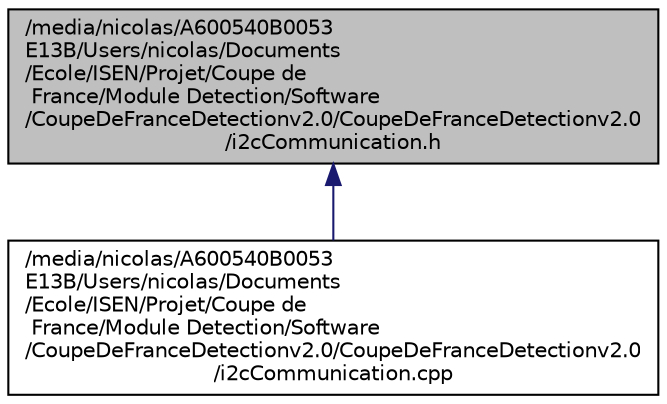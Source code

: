 digraph "/media/nicolas/A600540B0053E13B/Users/nicolas/Documents/Ecole/ISEN/Projet/Coupe de France/Module Detection/Software/CoupeDeFranceDetectionv2.0/CoupeDeFranceDetectionv2.0/i2cCommunication.h"
{
  edge [fontname="Helvetica",fontsize="10",labelfontname="Helvetica",labelfontsize="10"];
  node [fontname="Helvetica",fontsize="10",shape=record];
  Node1 [label="/media/nicolas/A600540B0053\lE13B/Users/nicolas/Documents\l/Ecole/ISEN/Projet/Coupe de\l France/Module Detection/Software\l/CoupeDeFranceDetectionv2.0/CoupeDeFranceDetectionv2.0\l/i2cCommunication.h",height=0.2,width=0.4,color="black", fillcolor="grey75", style="filled" fontcolor="black"];
  Node1 -> Node2 [dir="back",color="midnightblue",fontsize="10",style="solid",fontname="Helvetica"];
  Node2 [label="/media/nicolas/A600540B0053\lE13B/Users/nicolas/Documents\l/Ecole/ISEN/Projet/Coupe de\l France/Module Detection/Software\l/CoupeDeFranceDetectionv2.0/CoupeDeFranceDetectionv2.0\l/i2cCommunication.cpp",height=0.2,width=0.4,color="black", fillcolor="white", style="filled",URL="$_module_01_detection_2_software_2_coupe_de_france_detectionv2_80_2_coupe_de_france_detectionv2_80_2i2c_communication_8cpp.html"];
}
